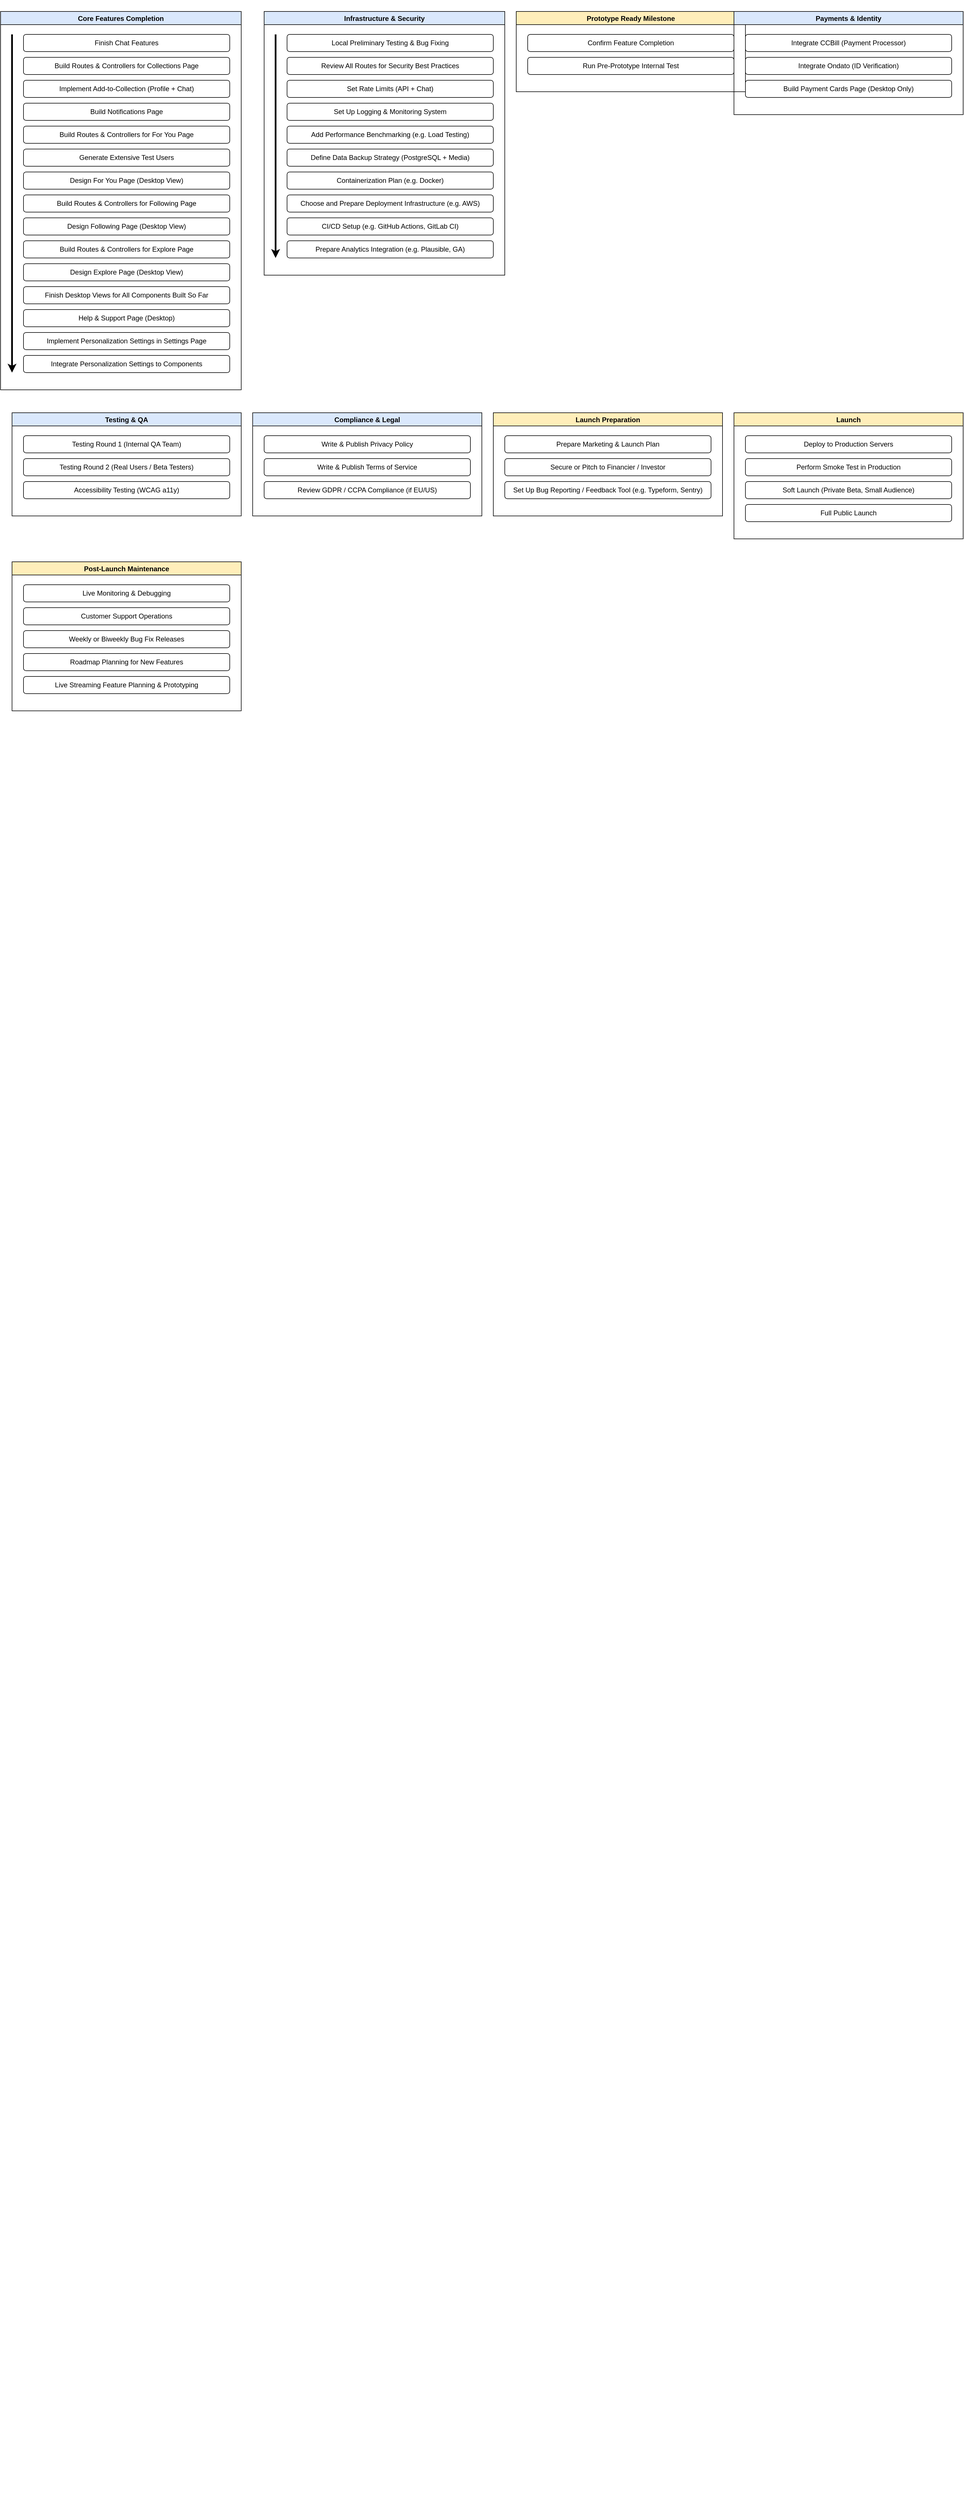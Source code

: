 <mxfile version="27.0.9">
  <diagram name="Page-1" id="ofUH8dCXPtj3aY5mHOye">
    <mxGraphModel dx="1183" dy="691" grid="1" gridSize="10" guides="1" tooltips="1" connect="1" arrows="1" fold="1" page="1" pageScale="1" pageWidth="850" pageHeight="1100" math="0" shadow="0">
      <root>
        <mxCell id="0" />
        <mxCell id="1" parent="0" />
        <mxCell id="0IXMxDfGrSszYVMnaxAI-60" value="&#xa;  &#xa;    &#xa;      &#xa;        &#xa;        &#xa;&#xa;        &#xa;          &#xa;        &#xa;        &#xa;          &#xa;        &#xa;        &#xa;          &#xa;        &#xa;        &#xa;          &#xa;        &#xa;        &#xa;          &#xa;        &#xa;        &#xa;          &#xa;        &#xa;        &#xa;          &#xa;        &#xa;        &#xa;          &#xa;        &#xa;        &#xa;          &#xa;        &#xa;        &#xa;          &#xa;        &#xa;        &#xa;          &#xa;        &#xa;        &#xa;          &#xa;        &#xa;        &#xa;          &#xa;        &#xa;        &#xa;          &#xa;        &#xa;        &#xa;          &#xa;        &#xa;        &#xa;          &#xa;        &#xa;        &#xa;          &#xa;        &#xa;        &#xa;          &#xa;        &#xa;        &#xa;          &#xa;        &#xa;        &#xa;          &#xa;        &#xa;        &#xa;          &#xa;        &#xa;        &#xa;          &#xa;        &#xa;        &#xa;          &#xa;        &#xa;        &#xa;          &#xa;        &#xa;        &#xa;          &#xa;        &#xa;        &#xa;          &#xa;        &#xa;        &#xa;          &#xa;        &#xa;        &#xa;          &#xa;        &#xa;        &#xa;          &#xa;        &#xa;        &#xa;          &#xa;        &#xa;        &#xa;          &#xa;        &#xa;        &#xa;          &#xa;        &#xa;        &#xa;          &#xa;        &#xa;        &#xa;          &#xa;        &#xa;        &#xa;          &#xa;        &#xa;        &#xa;          &#xa;        &#xa;        &#xa;          &#xa;        &#xa;        &#xa;          &#xa;        &#xa;        &#xa;          &#xa;        &#xa;        &#xa;          &#xa;        &#xa;        &#xa;          &#xa;        &#xa;        &#xa;          &#xa;        &#xa;        &#xa;          &#xa;        &#xa;        &#xa;          &#xa;        &#xa;        &#xa;          &#xa;        &#xa;        &#xa;          &#xa;        &#xa;        &#xa;          &#xa;        &#xa;        &#xa;          &#xa;        &#xa;        &#xa;          &#xa;        &#xa;        &#xa;          &#xa;        &#xa;        &#xa;          &#xa;        &#xa;        &#xa;          &#xa;        &#xa;        &#xa;          &#xa;        &#xa;        &#xa;          &#xa;        &#xa;        &#xa;          &#xa;        &#xa;        &#xa;          &#xa;        &#xa;        &#xa;          &#xa;        &#xa;        &#xa;          &#xa;        &#xa;        &#xa;          &#xa;        &#xa;        &#xa;          &#xa;        &#xa;        &#xa;          &#xa;        &#xa;        &#xa;          &#xa;        &#xa;        &#xa;          &#xa;        &#xa;        &#xa;          &#xa;        &#xa;        &#xa;          &#xa;        &#xa;        &#xa;          &#xa;        &#xa;        &#xa;          &#xa;        &#xa;        &#xa;          &#xa;        &#xa;        &#xa;          &#xa;        &#xa;        &#xa;          &#xa;        &#xa;        &#xa;          &#xa;        &#xa;        &#xa;          &#xa;        &#xa;        &#xa;          &#xa;        &#xa;        &#xa;          &#xa;        &#xa;        &#xa;          &#xa;        &#xa;        &#xa;          &#xa;        &#xa;        &#xa;          &#xa;        &#xa;        &#xa;          &#xa;        &#xa;        &#xa;          &#xa;        &#xa;        &#xa;          &#xa;        &#xa;        &#xa;          &#xa;        &#xa;        &#xa;          &#xa;        &#xa;        &#xa;          &#xa;        &#xa;        &#xa;          &#xa;        &#xa;        &#xa;          &#xa;        &#xa;        &#xa;          &#xa;        &#xa;        &#xa;          &#xa;        &#xa;        &#xa;          &#xa;        &#xa;        &#xa;          &#xa;        &#xa;        &#xa;          &#xa;        &#xa;        &#xa;          &#xa;        &#xa;        &#xa;          &#xa;        &#xa;        &#xa;          &#xa;        &#xa;        &#xa;          &#xa;        &#xa;        &#xa;          &#xa;        &#xa;        &#xa;          &#xa;        &#xa;        &#xa;          &#xa;        &#xa;      &#xa;    &#xa;  &#xa;" style="text;whiteSpace=wrap;html=1;" vertex="1" parent="1">
          <mxGeometry width="30" height="4360" as="geometry" />
        </mxCell>
        <mxCell id="0IXMxDfGrSszYVMnaxAI-61" value="&#xa;  &#xa;    &#xa;      &#xa;        &#xa;        &#xa;&#xa;        &#xa;          &#xa;        &#xa;        &#xa;          &#xa;        &#xa;        &#xa;          &#xa;        &#xa;        &#xa;          &#xa;        &#xa;        &#xa;          &#xa;        &#xa;        &#xa;          &#xa;        &#xa;        &#xa;          &#xa;        &#xa;        &#xa;          &#xa;        &#xa;        &#xa;          &#xa;        &#xa;        &#xa;          &#xa;        &#xa;        &#xa;          &#xa;        &#xa;        &#xa;          &#xa;        &#xa;        &#xa;          &#xa;        &#xa;        &#xa;          &#xa;        &#xa;        &#xa;          &#xa;        &#xa;        &#xa;          &#xa;        &#xa;        &#xa;          &#xa;        &#xa;        &#xa;          &#xa;        &#xa;        &#xa;          &#xa;        &#xa;        &#xa;          &#xa;        &#xa;        &#xa;          &#xa;        &#xa;        &#xa;          &#xa;        &#xa;        &#xa;          &#xa;        &#xa;        &#xa;          &#xa;        &#xa;        &#xa;          &#xa;        &#xa;        &#xa;          &#xa;        &#xa;        &#xa;          &#xa;        &#xa;        &#xa;          &#xa;        &#xa;        &#xa;          &#xa;        &#xa;        &#xa;          &#xa;        &#xa;        &#xa;          &#xa;        &#xa;        &#xa;          &#xa;        &#xa;        &#xa;          &#xa;        &#xa;        &#xa;          &#xa;        &#xa;        &#xa;          &#xa;        &#xa;        &#xa;          &#xa;        &#xa;        &#xa;          &#xa;        &#xa;        &#xa;          &#xa;        &#xa;        &#xa;          &#xa;        &#xa;        &#xa;          &#xa;        &#xa;        &#xa;          &#xa;        &#xa;        &#xa;          &#xa;        &#xa;        &#xa;          &#xa;        &#xa;        &#xa;          &#xa;        &#xa;        &#xa;          &#xa;        &#xa;        &#xa;          &#xa;        &#xa;        &#xa;          &#xa;        &#xa;        &#xa;          &#xa;        &#xa;        &#xa;          &#xa;        &#xa;        &#xa;          &#xa;        &#xa;        &#xa;          &#xa;        &#xa;        &#xa;          &#xa;        &#xa;        &#xa;          &#xa;        &#xa;        &#xa;          &#xa;        &#xa;        &#xa;          &#xa;        &#xa;        &#xa;          &#xa;        &#xa;        &#xa;          &#xa;        &#xa;        &#xa;          &#xa;        &#xa;        &#xa;          &#xa;        &#xa;        &#xa;          &#xa;        &#xa;        &#xa;          &#xa;        &#xa;        &#xa;          &#xa;        &#xa;        &#xa;          &#xa;        &#xa;        &#xa;          &#xa;        &#xa;        &#xa;          &#xa;        &#xa;        &#xa;          &#xa;        &#xa;        &#xa;          &#xa;        &#xa;        &#xa;          &#xa;        &#xa;        &#xa;          &#xa;        &#xa;        &#xa;          &#xa;        &#xa;        &#xa;          &#xa;        &#xa;        &#xa;          &#xa;        &#xa;        &#xa;          &#xa;        &#xa;        &#xa;          &#xa;        &#xa;        &#xa;          &#xa;        &#xa;        &#xa;          &#xa;        &#xa;        &#xa;          &#xa;        &#xa;        &#xa;          &#xa;        &#xa;        &#xa;          &#xa;        &#xa;        &#xa;          &#xa;        &#xa;        &#xa;          &#xa;        &#xa;        &#xa;          &#xa;        &#xa;        &#xa;          &#xa;        &#xa;        &#xa;          &#xa;        &#xa;        &#xa;          &#xa;        &#xa;        &#xa;          &#xa;        &#xa;        &#xa;          &#xa;        &#xa;        &#xa;          &#xa;        &#xa;        &#xa;          &#xa;        &#xa;        &#xa;          &#xa;        &#xa;        &#xa;          &#xa;        &#xa;        &#xa;          &#xa;        &#xa;        &#xa;          &#xa;        &#xa;        &#xa;          &#xa;        &#xa;        &#xa;          &#xa;        &#xa;        &#xa;          &#xa;        &#xa;        &#xa;          &#xa;        &#xa;      &#xa;    &#xa;  &#xa;" style="text;whiteSpace=wrap;html=1;" vertex="1" parent="1">
          <mxGeometry width="30" height="4360" as="geometry" />
        </mxCell>
        <mxCell id="0IXMxDfGrSszYVMnaxAI-65" value="Core Features Completion" style="swimlane;fillColor=#dae8fc;" vertex="1" parent="1">
          <mxGeometry y="20" width="420" height="660" as="geometry" />
        </mxCell>
        <mxCell id="0IXMxDfGrSszYVMnaxAI-66" value="Finish Chat Features" style="rounded=1;whiteSpace=wrap;html=1;" vertex="1" parent="0IXMxDfGrSszYVMnaxAI-65">
          <mxGeometry x="40" y="40" width="360" height="30" as="geometry" />
        </mxCell>
        <mxCell id="0IXMxDfGrSszYVMnaxAI-67" value="Build Routes &amp; Controllers for Collections Page" style="rounded=1;whiteSpace=wrap;html=1;" vertex="1" parent="0IXMxDfGrSszYVMnaxAI-65">
          <mxGeometry x="40" y="80" width="360" height="30" as="geometry" />
        </mxCell>
        <mxCell id="0IXMxDfGrSszYVMnaxAI-68" value="Implement Add-to-Collection (Profile + Chat)" style="rounded=1;whiteSpace=wrap;html=1;" vertex="1" parent="0IXMxDfGrSszYVMnaxAI-65">
          <mxGeometry x="40" y="120" width="360" height="30" as="geometry" />
        </mxCell>
        <mxCell id="0IXMxDfGrSszYVMnaxAI-69" value="Build Notifications Page" style="rounded=1;whiteSpace=wrap;html=1;" vertex="1" parent="0IXMxDfGrSszYVMnaxAI-65">
          <mxGeometry x="40" y="160" width="360" height="30" as="geometry" />
        </mxCell>
        <mxCell id="0IXMxDfGrSszYVMnaxAI-70" value="Build Routes &amp; Controllers for For You Page" style="rounded=1;whiteSpace=wrap;html=1;" vertex="1" parent="0IXMxDfGrSszYVMnaxAI-65">
          <mxGeometry x="40" y="200" width="360" height="30" as="geometry" />
        </mxCell>
        <mxCell id="0IXMxDfGrSszYVMnaxAI-71" value="Generate Extensive Test Users" style="rounded=1;whiteSpace=wrap;html=1;" vertex="1" parent="0IXMxDfGrSszYVMnaxAI-65">
          <mxGeometry x="40" y="240" width="360" height="30" as="geometry" />
        </mxCell>
        <mxCell id="0IXMxDfGrSszYVMnaxAI-72" value="Design For You Page (Desktop View)" style="rounded=1;whiteSpace=wrap;html=1;" vertex="1" parent="0IXMxDfGrSszYVMnaxAI-65">
          <mxGeometry x="40" y="280" width="360" height="30" as="geometry" />
        </mxCell>
        <mxCell id="0IXMxDfGrSszYVMnaxAI-73" value="Build Routes &amp; Controllers for Following Page" style="rounded=1;whiteSpace=wrap;html=1;" vertex="1" parent="0IXMxDfGrSszYVMnaxAI-65">
          <mxGeometry x="40" y="320" width="360" height="30" as="geometry" />
        </mxCell>
        <mxCell id="0IXMxDfGrSszYVMnaxAI-74" value="Design Following Page (Desktop View)" style="rounded=1;whiteSpace=wrap;html=1;" vertex="1" parent="0IXMxDfGrSszYVMnaxAI-65">
          <mxGeometry x="40" y="360" width="360" height="30" as="geometry" />
        </mxCell>
        <mxCell id="0IXMxDfGrSszYVMnaxAI-75" value="Build Routes &amp; Controllers for Explore Page" style="rounded=1;whiteSpace=wrap;html=1;" vertex="1" parent="0IXMxDfGrSszYVMnaxAI-65">
          <mxGeometry x="40" y="400" width="360" height="30" as="geometry" />
        </mxCell>
        <mxCell id="0IXMxDfGrSszYVMnaxAI-76" value="Design Explore Page (Desktop View)" style="rounded=1;whiteSpace=wrap;html=1;" vertex="1" parent="0IXMxDfGrSszYVMnaxAI-65">
          <mxGeometry x="40" y="440" width="360" height="30" as="geometry" />
        </mxCell>
        <mxCell id="0IXMxDfGrSszYVMnaxAI-77" value="Finish Desktop Views for All Components Built So Far" style="rounded=1;whiteSpace=wrap;html=1;" vertex="1" parent="0IXMxDfGrSszYVMnaxAI-65">
          <mxGeometry x="40" y="480" width="360" height="30" as="geometry" />
        </mxCell>
        <mxCell id="0IXMxDfGrSszYVMnaxAI-78" value="Help &amp; Support Page (Desktop)" style="rounded=1;whiteSpace=wrap;html=1;" vertex="1" parent="0IXMxDfGrSszYVMnaxAI-65">
          <mxGeometry x="40" y="520" width="360" height="30" as="geometry" />
        </mxCell>
        <mxCell id="0IXMxDfGrSszYVMnaxAI-79" value="Implement Personalization Settings in Settings Page" style="rounded=1;whiteSpace=wrap;html=1;" vertex="1" parent="0IXMxDfGrSszYVMnaxAI-65">
          <mxGeometry x="40" y="560" width="360" height="30" as="geometry" />
        </mxCell>
        <mxCell id="0IXMxDfGrSszYVMnaxAI-80" value="Integrate Personalization Settings to Components" style="rounded=1;whiteSpace=wrap;html=1;" vertex="1" parent="0IXMxDfGrSszYVMnaxAI-65">
          <mxGeometry x="40" y="600" width="360" height="30" as="geometry" />
        </mxCell>
        <mxCell id="0IXMxDfGrSszYVMnaxAI-123" value="" style="endArrow=classic;html=1;rounded=0;strokeWidth=3;" edge="1" parent="0IXMxDfGrSszYVMnaxAI-65">
          <mxGeometry width="50" height="50" relative="1" as="geometry">
            <mxPoint x="20" y="40" as="sourcePoint" />
            <mxPoint x="20" y="630" as="targetPoint" />
          </mxGeometry>
        </mxCell>
        <mxCell id="0IXMxDfGrSszYVMnaxAI-81" value="Infrastructure &amp; Security" style="swimlane;fillColor=#dae8fc;" vertex="1" parent="1">
          <mxGeometry x="460" y="20" width="420" height="460" as="geometry" />
        </mxCell>
        <mxCell id="0IXMxDfGrSszYVMnaxAI-82" value="Local Preliminary Testing &amp; Bug Fixing" style="rounded=1;whiteSpace=wrap;html=1;" vertex="1" parent="0IXMxDfGrSszYVMnaxAI-81">
          <mxGeometry x="40" y="40" width="360" height="30" as="geometry" />
        </mxCell>
        <mxCell id="0IXMxDfGrSszYVMnaxAI-83" value="Review All Routes for Security Best Practices" style="rounded=1;whiteSpace=wrap;html=1;" vertex="1" parent="0IXMxDfGrSszYVMnaxAI-81">
          <mxGeometry x="40" y="80" width="360" height="30" as="geometry" />
        </mxCell>
        <mxCell id="0IXMxDfGrSszYVMnaxAI-84" value="Set Rate Limits (API + Chat)" style="rounded=1;whiteSpace=wrap;html=1;" vertex="1" parent="0IXMxDfGrSszYVMnaxAI-81">
          <mxGeometry x="40" y="120" width="360" height="30" as="geometry" />
        </mxCell>
        <mxCell id="0IXMxDfGrSszYVMnaxAI-86" value="Set Up Logging &amp; Monitoring System" style="rounded=1;whiteSpace=wrap;html=1;" vertex="1" parent="0IXMxDfGrSszYVMnaxAI-81">
          <mxGeometry x="40" y="160" width="360" height="30" as="geometry" />
        </mxCell>
        <mxCell id="0IXMxDfGrSszYVMnaxAI-87" value="Add Performance Benchmarking (e.g. Load Testing)" style="rounded=1;whiteSpace=wrap;html=1;" vertex="1" parent="0IXMxDfGrSszYVMnaxAI-81">
          <mxGeometry x="40" y="200" width="360" height="30" as="geometry" />
        </mxCell>
        <mxCell id="0IXMxDfGrSszYVMnaxAI-88" value="Define Data Backup Strategy (PostgreSQL + Media)" style="rounded=1;whiteSpace=wrap;html=1;" vertex="1" parent="0IXMxDfGrSszYVMnaxAI-81">
          <mxGeometry x="40" y="240" width="360" height="30" as="geometry" />
        </mxCell>
        <mxCell id="0IXMxDfGrSszYVMnaxAI-89" value="Containerization Plan (e.g. Docker)" style="rounded=1;whiteSpace=wrap;html=1;" vertex="1" parent="0IXMxDfGrSszYVMnaxAI-81">
          <mxGeometry x="40" y="280" width="360" height="30" as="geometry" />
        </mxCell>
        <mxCell id="0IXMxDfGrSszYVMnaxAI-90" value="Choose and Prepare Deployment Infrastructure (e.g. AWS)" style="rounded=1;whiteSpace=wrap;html=1;" vertex="1" parent="0IXMxDfGrSszYVMnaxAI-81">
          <mxGeometry x="40" y="320" width="360" height="30" as="geometry" />
        </mxCell>
        <mxCell id="0IXMxDfGrSszYVMnaxAI-91" value="CI/CD Setup (e.g. GitHub Actions, GitLab CI)" style="rounded=1;whiteSpace=wrap;html=1;" vertex="1" parent="0IXMxDfGrSszYVMnaxAI-81">
          <mxGeometry x="40" y="360" width="360" height="30" as="geometry" />
        </mxCell>
        <mxCell id="0IXMxDfGrSszYVMnaxAI-92" value="Prepare Analytics Integration (e.g. Plausible, GA)" style="rounded=1;whiteSpace=wrap;html=1;" vertex="1" parent="0IXMxDfGrSszYVMnaxAI-81">
          <mxGeometry x="40" y="400" width="360" height="30" as="geometry" />
        </mxCell>
        <mxCell id="0IXMxDfGrSszYVMnaxAI-125" value="" style="endArrow=classic;html=1;rounded=0;strokeWidth=3;" edge="1" parent="0IXMxDfGrSszYVMnaxAI-81">
          <mxGeometry width="50" height="50" relative="1" as="geometry">
            <mxPoint x="20" y="40" as="sourcePoint" />
            <mxPoint x="20" y="430" as="targetPoint" />
          </mxGeometry>
        </mxCell>
        <mxCell id="0IXMxDfGrSszYVMnaxAI-93" value="Prototype Ready Milestone" style="swimlane;fillColor=#ffeeba;" vertex="1" parent="1">
          <mxGeometry x="900" y="20" width="400" height="140" as="geometry" />
        </mxCell>
        <mxCell id="0IXMxDfGrSszYVMnaxAI-94" value="Confirm Feature Completion" style="rounded=1;whiteSpace=wrap;html=1;" vertex="1" parent="0IXMxDfGrSszYVMnaxAI-93">
          <mxGeometry x="20" y="40" width="360" height="30" as="geometry" />
        </mxCell>
        <mxCell id="0IXMxDfGrSszYVMnaxAI-95" value="Run Pre-Prototype Internal Test" style="rounded=1;whiteSpace=wrap;html=1;" vertex="1" parent="0IXMxDfGrSszYVMnaxAI-93">
          <mxGeometry x="20" y="80" width="360" height="30" as="geometry" />
        </mxCell>
        <mxCell id="0IXMxDfGrSszYVMnaxAI-96" value="Payments &amp; Identity" style="swimlane;fillColor=#dae8fc;" vertex="1" parent="1">
          <mxGeometry x="1280" y="20" width="400" height="180" as="geometry" />
        </mxCell>
        <mxCell id="0IXMxDfGrSszYVMnaxAI-97" value="Integrate CCBill (Payment Processor)" style="rounded=1;whiteSpace=wrap;html=1;" vertex="1" parent="0IXMxDfGrSszYVMnaxAI-96">
          <mxGeometry x="20" y="40" width="360" height="30" as="geometry" />
        </mxCell>
        <mxCell id="0IXMxDfGrSszYVMnaxAI-98" value="Integrate Ondato (ID Verification)" style="rounded=1;whiteSpace=wrap;html=1;" vertex="1" parent="0IXMxDfGrSszYVMnaxAI-96">
          <mxGeometry x="20" y="80" width="360" height="30" as="geometry" />
        </mxCell>
        <mxCell id="0IXMxDfGrSszYVMnaxAI-99" value="Build Payment Cards Page (Desktop Only)" style="rounded=1;whiteSpace=wrap;html=1;" vertex="1" parent="0IXMxDfGrSszYVMnaxAI-96">
          <mxGeometry x="20" y="120" width="360" height="30" as="geometry" />
        </mxCell>
        <mxCell id="0IXMxDfGrSszYVMnaxAI-100" value="Testing &amp; QA" style="swimlane;fillColor=#dae8fc;" vertex="1" parent="1">
          <mxGeometry x="20" y="720" width="400" height="180" as="geometry" />
        </mxCell>
        <mxCell id="0IXMxDfGrSszYVMnaxAI-101" value="Testing Round 1 (Internal QA Team)" style="rounded=1;whiteSpace=wrap;html=1;" vertex="1" parent="0IXMxDfGrSszYVMnaxAI-100">
          <mxGeometry x="20" y="40" width="360" height="30" as="geometry" />
        </mxCell>
        <mxCell id="0IXMxDfGrSszYVMnaxAI-102" value="Testing Round 2 (Real Users / Beta Testers)" style="rounded=1;whiteSpace=wrap;html=1;" vertex="1" parent="0IXMxDfGrSszYVMnaxAI-100">
          <mxGeometry x="20" y="80" width="360" height="30" as="geometry" />
        </mxCell>
        <mxCell id="0IXMxDfGrSszYVMnaxAI-103" value="Accessibility Testing (WCAG a11y)" style="rounded=1;whiteSpace=wrap;html=1;" vertex="1" parent="0IXMxDfGrSszYVMnaxAI-100">
          <mxGeometry x="20" y="120" width="360" height="30" as="geometry" />
        </mxCell>
        <mxCell id="0IXMxDfGrSszYVMnaxAI-104" value="Compliance &amp; Legal" style="swimlane;fillColor=#dae8fc;" vertex="1" parent="1">
          <mxGeometry x="440" y="720" width="400" height="180" as="geometry" />
        </mxCell>
        <mxCell id="0IXMxDfGrSszYVMnaxAI-105" value="Write &amp; Publish Privacy Policy" style="rounded=1;whiteSpace=wrap;html=1;" vertex="1" parent="0IXMxDfGrSszYVMnaxAI-104">
          <mxGeometry x="20" y="40" width="360" height="30" as="geometry" />
        </mxCell>
        <mxCell id="0IXMxDfGrSszYVMnaxAI-106" value="Write &amp; Publish Terms of Service" style="rounded=1;whiteSpace=wrap;html=1;" vertex="1" parent="0IXMxDfGrSszYVMnaxAI-104">
          <mxGeometry x="20" y="80" width="360" height="30" as="geometry" />
        </mxCell>
        <mxCell id="0IXMxDfGrSszYVMnaxAI-107" value="Review GDPR / CCPA Compliance (if EU/US)" style="rounded=1;whiteSpace=wrap;html=1;" vertex="1" parent="0IXMxDfGrSszYVMnaxAI-104">
          <mxGeometry x="20" y="120" width="360" height="30" as="geometry" />
        </mxCell>
        <mxCell id="0IXMxDfGrSszYVMnaxAI-108" value="Launch Preparation" style="swimlane;fillColor=#ffeeba;" vertex="1" parent="1">
          <mxGeometry x="860" y="720" width="400" height="180" as="geometry" />
        </mxCell>
        <mxCell id="0IXMxDfGrSszYVMnaxAI-109" value="Prepare Marketing &amp; Launch Plan" style="rounded=1;whiteSpace=wrap;html=1;" vertex="1" parent="0IXMxDfGrSszYVMnaxAI-108">
          <mxGeometry x="20" y="40" width="360" height="30" as="geometry" />
        </mxCell>
        <mxCell id="0IXMxDfGrSszYVMnaxAI-110" value="Secure or Pitch to Financier / Investor" style="rounded=1;whiteSpace=wrap;html=1;" vertex="1" parent="0IXMxDfGrSszYVMnaxAI-108">
          <mxGeometry x="20" y="80" width="360" height="30" as="geometry" />
        </mxCell>
        <mxCell id="0IXMxDfGrSszYVMnaxAI-111" value="Set Up Bug Reporting / Feedback Tool (e.g. Typeform, Sentry)" style="rounded=1;whiteSpace=wrap;html=1;" vertex="1" parent="0IXMxDfGrSszYVMnaxAI-108">
          <mxGeometry x="20" y="120" width="360" height="30" as="geometry" />
        </mxCell>
        <mxCell id="0IXMxDfGrSszYVMnaxAI-112" value="Launch" style="swimlane;fillColor=#ffeeba;" vertex="1" parent="1">
          <mxGeometry x="1280" y="720" width="400" height="220" as="geometry" />
        </mxCell>
        <mxCell id="0IXMxDfGrSszYVMnaxAI-113" value="Deploy to Production Servers" style="rounded=1;whiteSpace=wrap;html=1;" vertex="1" parent="0IXMxDfGrSszYVMnaxAI-112">
          <mxGeometry x="20" y="40" width="360" height="30" as="geometry" />
        </mxCell>
        <mxCell id="0IXMxDfGrSszYVMnaxAI-114" value="Perform Smoke Test in Production" style="rounded=1;whiteSpace=wrap;html=1;" vertex="1" parent="0IXMxDfGrSszYVMnaxAI-112">
          <mxGeometry x="20" y="80" width="360" height="30" as="geometry" />
        </mxCell>
        <mxCell id="0IXMxDfGrSszYVMnaxAI-115" value="Soft Launch (Private Beta, Small Audience)" style="rounded=1;whiteSpace=wrap;html=1;" vertex="1" parent="0IXMxDfGrSszYVMnaxAI-112">
          <mxGeometry x="20" y="120" width="360" height="30" as="geometry" />
        </mxCell>
        <mxCell id="0IXMxDfGrSszYVMnaxAI-116" value="Full Public Launch" style="rounded=1;whiteSpace=wrap;html=1;" vertex="1" parent="0IXMxDfGrSszYVMnaxAI-112">
          <mxGeometry x="20" y="160" width="360" height="30" as="geometry" />
        </mxCell>
        <mxCell id="0IXMxDfGrSszYVMnaxAI-117" value="Post-Launch Maintenance" style="swimlane;fillColor=#ffeeba;" vertex="1" parent="1">
          <mxGeometry x="20" y="980" width="400" height="260" as="geometry" />
        </mxCell>
        <mxCell id="0IXMxDfGrSszYVMnaxAI-118" value="Live Monitoring &amp; Debugging" style="rounded=1;whiteSpace=wrap;html=1;" vertex="1" parent="0IXMxDfGrSszYVMnaxAI-117">
          <mxGeometry x="20" y="40" width="360" height="30" as="geometry" />
        </mxCell>
        <mxCell id="0IXMxDfGrSszYVMnaxAI-119" value="Customer Support Operations" style="rounded=1;whiteSpace=wrap;html=1;" vertex="1" parent="0IXMxDfGrSszYVMnaxAI-117">
          <mxGeometry x="20" y="80" width="360" height="30" as="geometry" />
        </mxCell>
        <mxCell id="0IXMxDfGrSszYVMnaxAI-120" value="Weekly or Biweekly Bug Fix Releases" style="rounded=1;whiteSpace=wrap;html=1;" vertex="1" parent="0IXMxDfGrSszYVMnaxAI-117">
          <mxGeometry x="20" y="120" width="360" height="30" as="geometry" />
        </mxCell>
        <mxCell id="0IXMxDfGrSszYVMnaxAI-121" value="Roadmap Planning for New Features" style="rounded=1;whiteSpace=wrap;html=1;" vertex="1" parent="0IXMxDfGrSszYVMnaxAI-117">
          <mxGeometry x="20" y="160" width="360" height="30" as="geometry" />
        </mxCell>
        <mxCell id="0IXMxDfGrSszYVMnaxAI-122" value="Live Streaming Feature Planning &amp; Prototyping" style="rounded=1;whiteSpace=wrap;html=1;" vertex="1" parent="0IXMxDfGrSszYVMnaxAI-117">
          <mxGeometry x="20" y="200" width="360" height="30" as="geometry" />
        </mxCell>
      </root>
    </mxGraphModel>
  </diagram>
</mxfile>
